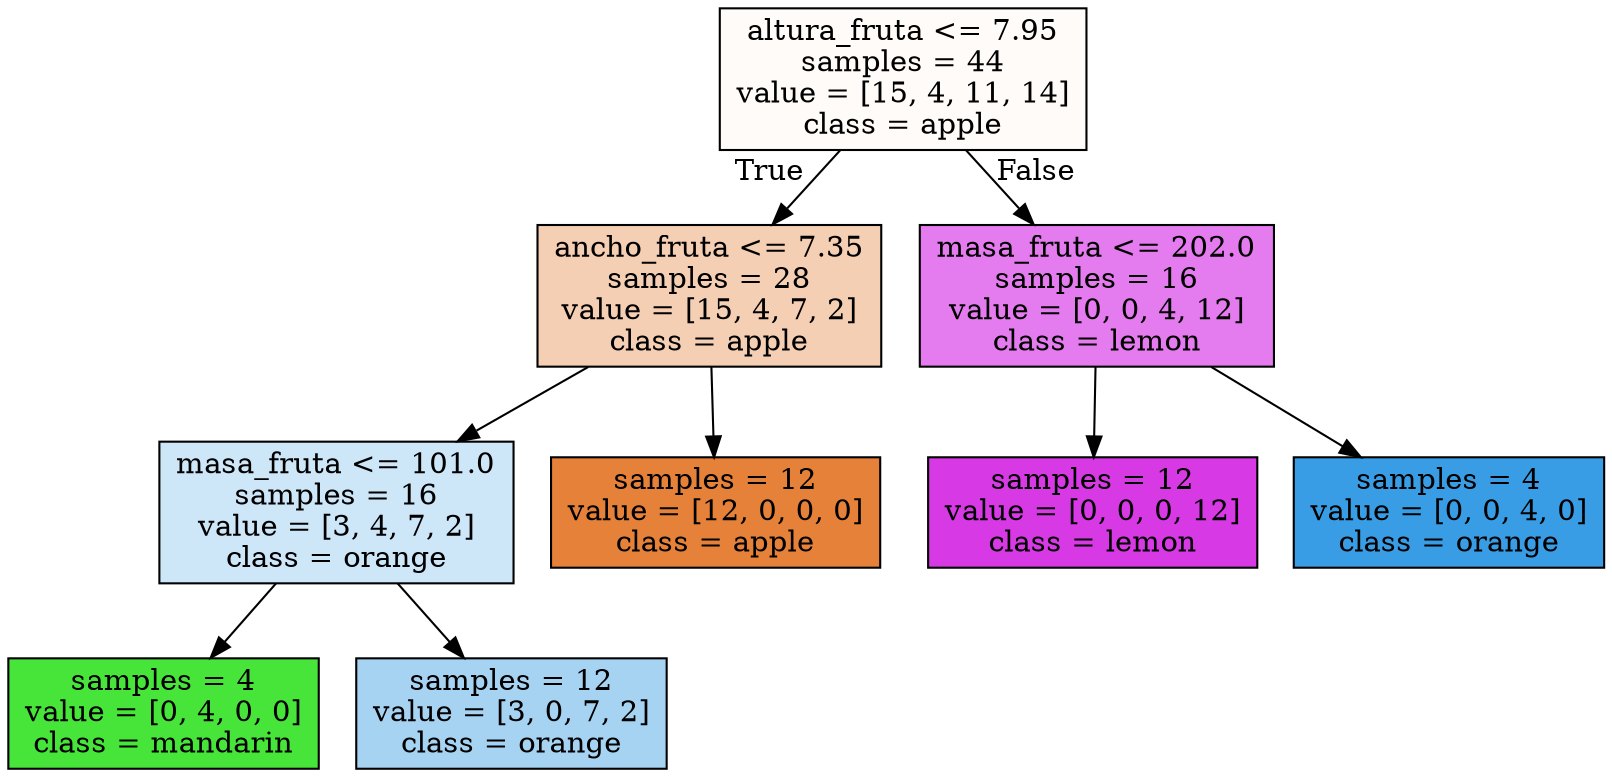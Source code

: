digraph Tree {
node [shape=box, style="filled", color="black"] ;
0 [label="altura_fruta <= 7.95\nsamples = 44\nvalue = [15, 4, 11, 14]\nclass = apple", fillcolor="#e5813908"] ;
1 [label="ancho_fruta <= 7.35\nsamples = 28\nvalue = [15, 4, 7, 2]\nclass = apple", fillcolor="#e5813961"] ;
0 -> 1 [labeldistance=2.5, labelangle=45, headlabel="True"] ;
2 [label="masa_fruta <= 101.0\nsamples = 16\nvalue = [3, 4, 7, 2]\nclass = orange", fillcolor="#399de540"] ;
1 -> 2 ;
3 [label="samples = 4\nvalue = [0, 4, 0, 0]\nclass = mandarin", fillcolor="#47e539ff"] ;
2 -> 3 ;
4 [label="samples = 12\nvalue = [3, 0, 7, 2]\nclass = orange", fillcolor="#399de571"] ;
2 -> 4 ;
5 [label="samples = 12\nvalue = [12, 0, 0, 0]\nclass = apple", fillcolor="#e58139ff"] ;
1 -> 5 ;
6 [label="masa_fruta <= 202.0\nsamples = 16\nvalue = [0, 0, 4, 12]\nclass = lemon", fillcolor="#d739e5aa"] ;
0 -> 6 [labeldistance=2.5, labelangle=-45, headlabel="False"] ;
7 [label="samples = 12\nvalue = [0, 0, 0, 12]\nclass = lemon", fillcolor="#d739e5ff"] ;
6 -> 7 ;
8 [label="samples = 4\nvalue = [0, 0, 4, 0]\nclass = orange", fillcolor="#399de5ff"] ;
6 -> 8 ;
}
